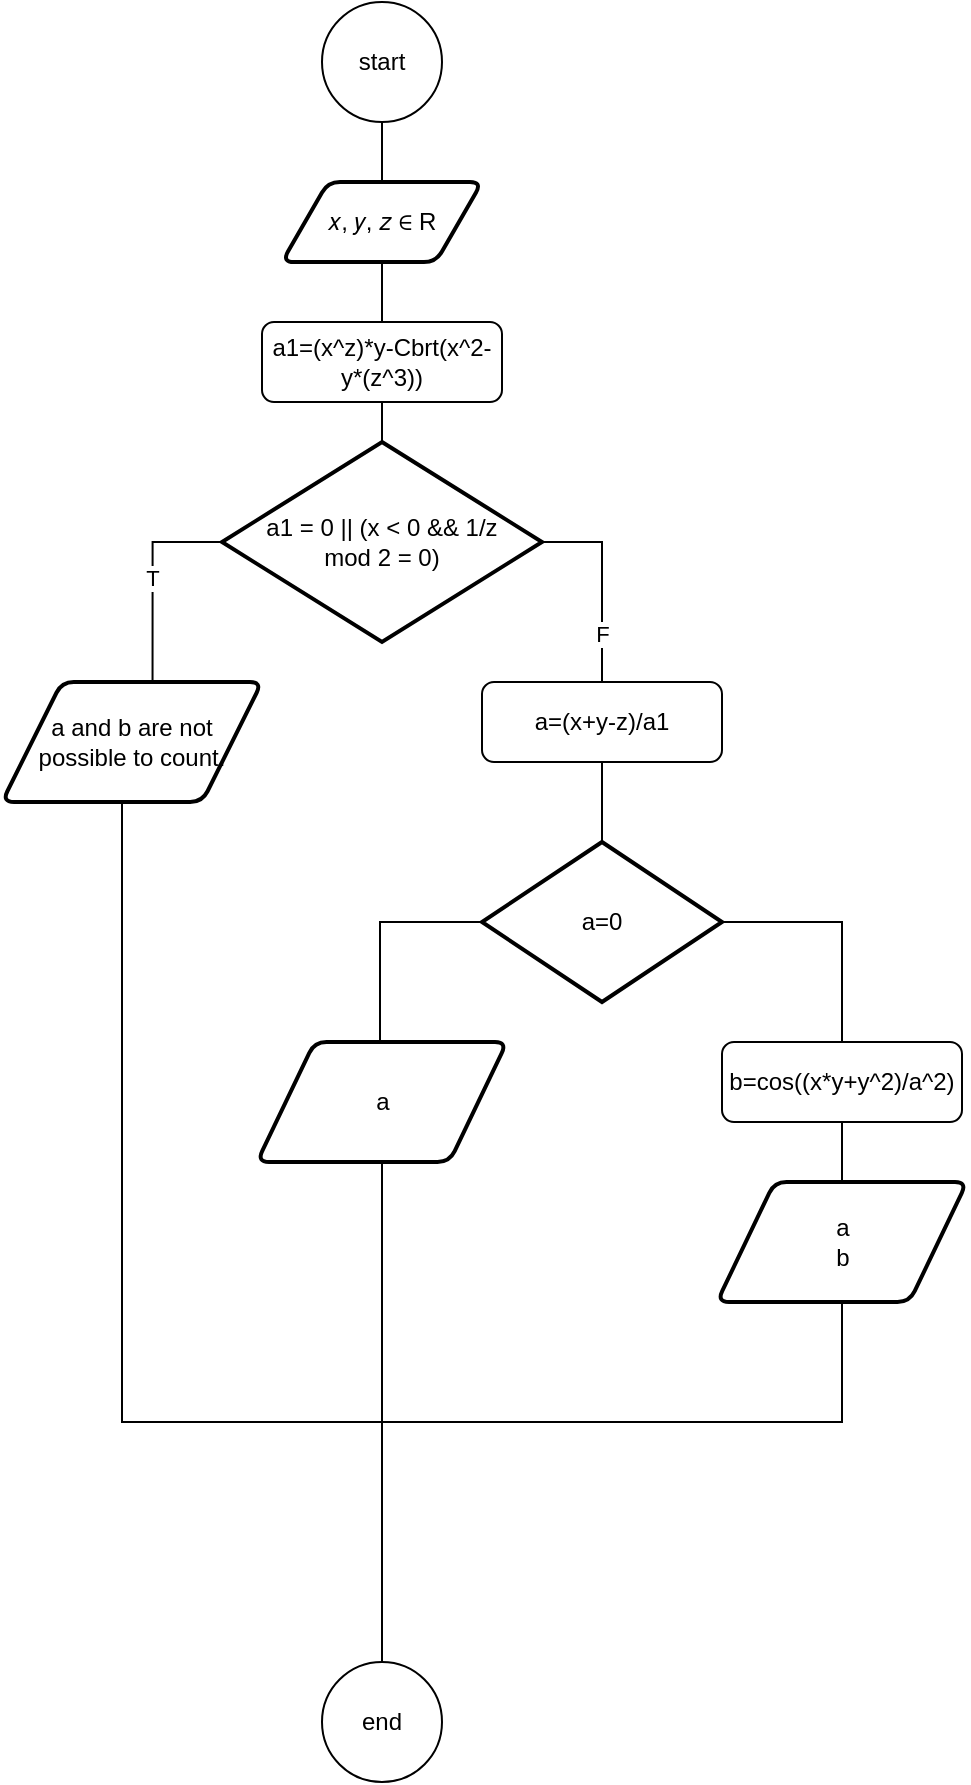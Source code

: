 <mxfile version="15.4.0" type="device" pages="2"><diagram id="MU-m23rfAiFJdFsffINM" name="Page-1"><mxGraphModel dx="768" dy="482" grid="1" gridSize="10" guides="1" tooltips="1" connect="1" arrows="1" fold="1" page="1" pageScale="1" pageWidth="850" pageHeight="1100" math="0" shadow="0"><root><mxCell id="0"/><mxCell id="1" parent="0"/><mxCell id="2TCXu4S36zcWxt1Dz5-f-3" value="" style="edgeStyle=orthogonalEdgeStyle;rounded=0;orthogonalLoop=1;jettySize=auto;html=1;endArrow=none;endFill=0;" parent="1" source="2TCXu4S36zcWxt1Dz5-f-1" target="2TCXu4S36zcWxt1Dz5-f-2" edge="1"><mxGeometry relative="1" as="geometry"/></mxCell><mxCell id="2TCXu4S36zcWxt1Dz5-f-1" value="start" style="ellipse;whiteSpace=wrap;html=1;aspect=fixed;" parent="1" vertex="1"><mxGeometry x="240" y="20" width="60" height="60" as="geometry"/></mxCell><mxCell id="2TCXu4S36zcWxt1Dz5-f-2" value="𝑥, 𝑦, 𝑧 ∈ R" style="shape=parallelogram;html=1;strokeWidth=2;perimeter=parallelogramPerimeter;whiteSpace=wrap;rounded=1;arcSize=12;size=0.23;" parent="1" vertex="1"><mxGeometry x="220" y="110" width="100" height="40" as="geometry"/></mxCell><mxCell id="2TCXu4S36zcWxt1Dz5-f-8" value="" style="edgeStyle=orthogonalEdgeStyle;rounded=0;orthogonalLoop=1;jettySize=auto;html=1;endArrow=none;endFill=0;" parent="1" source="2TCXu4S36zcWxt1Dz5-f-4" target="2TCXu4S36zcWxt1Dz5-f-6" edge="1"><mxGeometry relative="1" as="geometry"/></mxCell><mxCell id="2TCXu4S36zcWxt1Dz5-f-13" value="F" style="edgeStyle=orthogonalEdgeStyle;rounded=0;orthogonalLoop=1;jettySize=auto;html=1;entryX=0.589;entryY=0.033;entryDx=0;entryDy=0;entryPerimeter=0;endArrow=none;endFill=0;" parent="1" source="2TCXu4S36zcWxt1Dz5-f-4" target="2TCXu4S36zcWxt1Dz5-f-11" edge="1"><mxGeometry relative="1" as="geometry"><Array as="points"><mxPoint x="380" y="290"/><mxPoint x="380" y="381"/><mxPoint x="391" y="381"/></Array></mxGeometry></mxCell><mxCell id="2TCXu4S36zcWxt1Dz5-f-17" value="T" style="edgeStyle=orthogonalEdgeStyle;rounded=0;orthogonalLoop=1;jettySize=auto;html=1;entryX=0.579;entryY=0.022;entryDx=0;entryDy=0;entryPerimeter=0;endArrow=none;endFill=0;" parent="1" source="2TCXu4S36zcWxt1Dz5-f-4" target="2TCXu4S36zcWxt1Dz5-f-9" edge="1"><mxGeometry relative="1" as="geometry"><Array as="points"><mxPoint x="155" y="290"/></Array></mxGeometry></mxCell><mxCell id="2TCXu4S36zcWxt1Dz5-f-4" value="a1 = 0 || (x &amp;lt; 0 &amp;amp;&amp;amp; 1/z &lt;br&gt;mod 2 = 0)" style="strokeWidth=2;html=1;shape=mxgraph.flowchart.decision;whiteSpace=wrap;" parent="1" vertex="1"><mxGeometry x="190" y="240" width="160" height="100" as="geometry"/></mxCell><mxCell id="2TCXu4S36zcWxt1Dz5-f-7" value="" style="edgeStyle=orthogonalEdgeStyle;rounded=0;orthogonalLoop=1;jettySize=auto;html=1;endArrow=none;endFill=0;" parent="1" source="2TCXu4S36zcWxt1Dz5-f-6" target="2TCXu4S36zcWxt1Dz5-f-2" edge="1"><mxGeometry relative="1" as="geometry"/></mxCell><mxCell id="2TCXu4S36zcWxt1Dz5-f-6" value="a1=(x^z)*y-Cbrt(x^2-y*(z^3))" style="rounded=1;whiteSpace=wrap;html=1;" parent="1" vertex="1"><mxGeometry x="210" y="180" width="120" height="40" as="geometry"/></mxCell><mxCell id="2TCXu4S36zcWxt1Dz5-f-26" style="edgeStyle=orthogonalEdgeStyle;rounded=0;orthogonalLoop=1;jettySize=auto;html=1;endArrow=none;endFill=0;" parent="1" source="2TCXu4S36zcWxt1Dz5-f-9" target="2TCXu4S36zcWxt1Dz5-f-22" edge="1"><mxGeometry relative="1" as="geometry"><Array as="points"><mxPoint x="140" y="730"/><mxPoint x="270" y="730"/></Array></mxGeometry></mxCell><mxCell id="2TCXu4S36zcWxt1Dz5-f-9" value="a and b are not possible to count." style="shape=parallelogram;html=1;strokeWidth=2;perimeter=parallelogramPerimeter;whiteSpace=wrap;rounded=1;arcSize=12;size=0.23;" parent="1" vertex="1"><mxGeometry x="80" y="360" width="130" height="60" as="geometry"/></mxCell><mxCell id="2TCXu4S36zcWxt1Dz5-f-27" style="edgeStyle=orthogonalEdgeStyle;rounded=0;orthogonalLoop=1;jettySize=auto;html=1;entryX=0.5;entryY=0;entryDx=0;entryDy=0;endArrow=none;endFill=0;" parent="1" source="2TCXu4S36zcWxt1Dz5-f-10" target="2TCXu4S36zcWxt1Dz5-f-22" edge="1"><mxGeometry relative="1" as="geometry"><Array as="points"><mxPoint x="500" y="730"/><mxPoint x="270" y="730"/></Array></mxGeometry></mxCell><mxCell id="2TCXu4S36zcWxt1Dz5-f-10" value="a&lt;br&gt;b" style="shape=parallelogram;html=1;strokeWidth=2;perimeter=parallelogramPerimeter;whiteSpace=wrap;rounded=1;arcSize=12;size=0.23;" parent="1" vertex="1"><mxGeometry x="437.5" y="610" width="125" height="60" as="geometry"/></mxCell><mxCell id="2TCXu4S36zcWxt1Dz5-f-16" value="" style="edgeStyle=orthogonalEdgeStyle;rounded=0;orthogonalLoop=1;jettySize=auto;html=1;endArrow=none;endFill=0;" parent="1" source="2TCXu4S36zcWxt1Dz5-f-11" target="2TCXu4S36zcWxt1Dz5-f-15" edge="1"><mxGeometry relative="1" as="geometry"/></mxCell><mxCell id="2TCXu4S36zcWxt1Dz5-f-11" value="a=(x+y-z)/a1" style="rounded=1;whiteSpace=wrap;html=1;" parent="1" vertex="1"><mxGeometry x="320" y="360" width="120" height="40" as="geometry"/></mxCell><mxCell id="2TCXu4S36zcWxt1Dz5-f-23" style="edgeStyle=orthogonalEdgeStyle;rounded=0;orthogonalLoop=1;jettySize=auto;html=1;entryX=0.5;entryY=0;entryDx=0;entryDy=0;endArrow=none;endFill=0;" parent="1" source="2TCXu4S36zcWxt1Dz5-f-14" target="2TCXu4S36zcWxt1Dz5-f-22" edge="1"><mxGeometry relative="1" as="geometry"><Array as="points"><mxPoint x="270" y="840"/><mxPoint x="270" y="840"/></Array></mxGeometry></mxCell><mxCell id="2TCXu4S36zcWxt1Dz5-f-14" value="a" style="shape=parallelogram;html=1;strokeWidth=2;perimeter=parallelogramPerimeter;whiteSpace=wrap;rounded=1;arcSize=12;size=0.23;" parent="1" vertex="1"><mxGeometry x="207.5" y="540" width="125" height="60" as="geometry"/></mxCell><mxCell id="2TCXu4S36zcWxt1Dz5-f-18" style="edgeStyle=orthogonalEdgeStyle;rounded=0;orthogonalLoop=1;jettySize=auto;html=1;entryX=0.595;entryY=0;entryDx=0;entryDy=0;entryPerimeter=0;endArrow=none;endFill=0;" parent="1" source="2TCXu4S36zcWxt1Dz5-f-15" target="2TCXu4S36zcWxt1Dz5-f-14" edge="1"><mxGeometry relative="1" as="geometry"><Array as="points"><mxPoint x="269" y="480"/></Array></mxGeometry></mxCell><mxCell id="2TCXu4S36zcWxt1Dz5-f-20" style="edgeStyle=orthogonalEdgeStyle;rounded=0;orthogonalLoop=1;jettySize=auto;html=1;entryX=0.5;entryY=0;entryDx=0;entryDy=0;endArrow=none;endFill=0;" parent="1" source="2TCXu4S36zcWxt1Dz5-f-15" target="2TCXu4S36zcWxt1Dz5-f-19" edge="1"><mxGeometry relative="1" as="geometry"><Array as="points"><mxPoint x="500" y="480"/></Array></mxGeometry></mxCell><mxCell id="2TCXu4S36zcWxt1Dz5-f-15" value="a=0" style="strokeWidth=2;html=1;shape=mxgraph.flowchart.decision;whiteSpace=wrap;" parent="1" vertex="1"><mxGeometry x="320" y="440" width="120" height="80" as="geometry"/></mxCell><mxCell id="2TCXu4S36zcWxt1Dz5-f-21" value="" style="edgeStyle=orthogonalEdgeStyle;rounded=0;orthogonalLoop=1;jettySize=auto;html=1;endArrow=none;endFill=0;" parent="1" source="2TCXu4S36zcWxt1Dz5-f-19" target="2TCXu4S36zcWxt1Dz5-f-10" edge="1"><mxGeometry relative="1" as="geometry"/></mxCell><mxCell id="2TCXu4S36zcWxt1Dz5-f-19" value="b=cos((x*y+y^2)/a^2)" style="rounded=1;whiteSpace=wrap;html=1;" parent="1" vertex="1"><mxGeometry x="440" y="540" width="120" height="40" as="geometry"/></mxCell><mxCell id="2TCXu4S36zcWxt1Dz5-f-22" value="end" style="ellipse;whiteSpace=wrap;html=1;aspect=fixed;" parent="1" vertex="1"><mxGeometry x="240" y="850" width="60" height="60" as="geometry"/></mxCell></root></mxGraphModel></diagram><diagram id="euLcxx2mQepriZrTO9SU" name="Page-2"><mxGraphModel dx="782" dy="497" grid="1" gridSize="10" guides="1" tooltips="1" connect="1" arrows="1" fold="1" page="1" pageScale="1" pageWidth="850" pageHeight="1100" math="0" shadow="0"><root><mxCell id="Y0sjtifXvX3e3eXYDPva-0"/><mxCell id="Y0sjtifXvX3e3eXYDPva-1" parent="Y0sjtifXvX3e3eXYDPva-0"/><mxCell id="Y0sjtifXvX3e3eXYDPva-2" value="start" style="ellipse;whiteSpace=wrap;html=1;aspect=fixed;" vertex="1" parent="Y0sjtifXvX3e3eXYDPva-1"><mxGeometry x="290" y="10" width="60" height="60" as="geometry"/></mxCell><mxCell id="Y0sjtifXvX3e3eXYDPva-9" value="" style="edgeStyle=orthogonalEdgeStyle;rounded=0;orthogonalLoop=1;jettySize=auto;html=1;endArrow=none;endFill=0;" edge="1" parent="Y0sjtifXvX3e3eXYDPva-1" source="Y0sjtifXvX3e3eXYDPva-3" target="Y0sjtifXvX3e3eXYDPva-4"><mxGeometry relative="1" as="geometry"/></mxCell><mxCell id="Y0sjtifXvX3e3eXYDPva-3" value="n = 10&lt;br&gt;n &amp;lt;= 99&lt;br&gt;n++" style="shape=hexagon;perimeter=hexagonPerimeter2;whiteSpace=wrap;html=1;fixedSize=1;" vertex="1" parent="Y0sjtifXvX3e3eXYDPva-1"><mxGeometry x="260" y="160" width="120" height="80" as="geometry"/></mxCell><mxCell id="Y0sjtifXvX3e3eXYDPva-5" value="" style="edgeStyle=orthogonalEdgeStyle;rounded=0;orthogonalLoop=1;jettySize=auto;html=1;endArrow=none;endFill=0;" edge="1" parent="Y0sjtifXvX3e3eXYDPva-1" source="Y0sjtifXvX3e3eXYDPva-4" target="Y0sjtifXvX3e3eXYDPva-2"><mxGeometry relative="1" as="geometry"/></mxCell><mxCell id="Y0sjtifXvX3e3eXYDPva-4" value="temp = 0" style="rounded=1;whiteSpace=wrap;html=1;" vertex="1" parent="Y0sjtifXvX3e3eXYDPva-1"><mxGeometry x="260" y="80" width="120" height="40" as="geometry"/></mxCell><mxCell id="Y0sjtifXvX3e3eXYDPva-6" value="n = 100&lt;br&gt;n &amp;lt;= 999&lt;br&gt;n++" style="shape=hexagon;perimeter=hexagonPerimeter2;whiteSpace=wrap;html=1;fixedSize=1;" vertex="1" parent="Y0sjtifXvX3e3eXYDPva-1"><mxGeometry x="260" y="550" width="120" height="80" as="geometry"/></mxCell><mxCell id="Y0sjtifXvX3e3eXYDPva-11" value="" style="edgeStyle=orthogonalEdgeStyle;rounded=0;orthogonalLoop=1;jettySize=auto;html=1;endArrow=none;endFill=0;" edge="1" parent="Y0sjtifXvX3e3eXYDPva-1" source="Y0sjtifXvX3e3eXYDPva-10" target="Y0sjtifXvX3e3eXYDPva-3"><mxGeometry relative="1" as="geometry"/></mxCell><mxCell id="Y0sjtifXvX3e3eXYDPva-10" value="temp = (n/10)^2+(n%10)^2" style="rounded=1;whiteSpace=wrap;html=1;" vertex="1" parent="Y0sjtifXvX3e3eXYDPva-1"><mxGeometry x="260" y="260" width="120" height="40" as="geometry"/></mxCell><mxCell id="Y0sjtifXvX3e3eXYDPva-13" value="" style="edgeStyle=orthogonalEdgeStyle;rounded=0;orthogonalLoop=1;jettySize=auto;html=1;endArrow=none;endFill=0;" edge="1" parent="Y0sjtifXvX3e3eXYDPva-1" source="Y0sjtifXvX3e3eXYDPva-12" target="Y0sjtifXvX3e3eXYDPva-10"><mxGeometry relative="1" as="geometry"/></mxCell><mxCell id="Y0sjtifXvX3e3eXYDPva-15" value="F" style="edgeStyle=orthogonalEdgeStyle;rounded=0;orthogonalLoop=1;jettySize=auto;html=1;entryX=0.5;entryY=0;entryDx=0;entryDy=0;endArrow=none;endFill=0;" edge="1" parent="Y0sjtifXvX3e3eXYDPva-1" source="Y0sjtifXvX3e3eXYDPva-12" target="Y0sjtifXvX3e3eXYDPva-16"><mxGeometry relative="1" as="geometry"><mxPoint x="400" y="540" as="targetPoint"/><Array as="points"><mxPoint x="320" y="410"/><mxPoint x="400" y="410"/><mxPoint x="400" y="480"/></Array></mxGeometry></mxCell><mxCell id="Y0sjtifXvX3e3eXYDPva-19" value="T" style="edgeStyle=orthogonalEdgeStyle;rounded=0;orthogonalLoop=1;jettySize=auto;html=1;entryX=0.5;entryY=0;entryDx=0;entryDy=0;endArrow=none;endFill=0;" edge="1" parent="Y0sjtifXvX3e3eXYDPva-1" source="Y0sjtifXvX3e3eXYDPva-12" target="Y0sjtifXvX3e3eXYDPva-18"><mxGeometry relative="1" as="geometry"><Array as="points"><mxPoint x="320" y="410"/><mxPoint x="245" y="410"/><mxPoint x="245" y="430"/></Array></mxGeometry></mxCell><mxCell id="Y0sjtifXvX3e3eXYDPva-12" value="temp = n" style="strokeWidth=2;html=1;shape=mxgraph.flowchart.decision;whiteSpace=wrap;" vertex="1" parent="Y0sjtifXvX3e3eXYDPva-1"><mxGeometry x="260" y="320" width="120" height="80" as="geometry"/></mxCell><mxCell id="Y0sjtifXvX3e3eXYDPva-25" style="edgeStyle=orthogonalEdgeStyle;rounded=0;orthogonalLoop=1;jettySize=auto;html=1;entryX=0.5;entryY=0;entryDx=0;entryDy=0;endArrow=none;endFill=0;" edge="1" parent="Y0sjtifXvX3e3eXYDPva-1" source="Y0sjtifXvX3e3eXYDPva-16" target="Y0sjtifXvX3e3eXYDPva-6"><mxGeometry relative="1" as="geometry"><Array as="points"><mxPoint x="397" y="520"/><mxPoint x="320" y="520"/></Array></mxGeometry></mxCell><mxCell id="Y0sjtifXvX3e3eXYDPva-16" value="1" style="ellipse;whiteSpace=wrap;html=1;aspect=fixed;" vertex="1" parent="Y0sjtifXvX3e3eXYDPva-1"><mxGeometry x="378.5" y="470" width="33" height="33" as="geometry"/></mxCell><mxCell id="Y0sjtifXvX3e3eXYDPva-18" value="n" style="shape=parallelogram;html=1;strokeWidth=2;perimeter=parallelogramPerimeter;whiteSpace=wrap;rounded=1;arcSize=12;size=0.23;" vertex="1" parent="Y0sjtifXvX3e3eXYDPva-1"><mxGeometry x="210" y="420" width="80" height="38" as="geometry"/></mxCell><mxCell id="Y0sjtifXvX3e3eXYDPva-21" value="" style="edgeStyle=orthogonalEdgeStyle;rounded=0;orthogonalLoop=1;jettySize=auto;html=1;endArrow=none;endFill=0;" edge="1" parent="Y0sjtifXvX3e3eXYDPva-1" source="Y0sjtifXvX3e3eXYDPva-20" target="Y0sjtifXvX3e3eXYDPva-18"><mxGeometry relative="1" as="geometry"/></mxCell><mxCell id="Y0sjtifXvX3e3eXYDPva-24" style="edgeStyle=orthogonalEdgeStyle;rounded=0;orthogonalLoop=1;jettySize=auto;html=1;entryX=0.5;entryY=0;entryDx=0;entryDy=0;endArrow=none;endFill=0;" edge="1" parent="Y0sjtifXvX3e3eXYDPva-1" source="Y0sjtifXvX3e3eXYDPva-20" target="Y0sjtifXvX3e3eXYDPva-6"><mxGeometry relative="1" as="geometry"><Array as="points"><mxPoint x="245" y="520"/><mxPoint x="320" y="520"/></Array></mxGeometry></mxCell><mxCell id="Y0sjtifXvX3e3eXYDPva-20" value="1" style="ellipse;whiteSpace=wrap;html=1;aspect=fixed;" vertex="1" parent="Y0sjtifXvX3e3eXYDPva-1"><mxGeometry x="235" y="470" width="30" height="30" as="geometry"/></mxCell><mxCell id="Y0sjtifXvX3e3eXYDPva-23" value="" style="edgeStyle=orthogonalEdgeStyle;rounded=0;orthogonalLoop=1;jettySize=auto;html=1;endArrow=none;endFill=0;" edge="1" parent="Y0sjtifXvX3e3eXYDPva-1" source="Y0sjtifXvX3e3eXYDPva-22" target="Y0sjtifXvX3e3eXYDPva-4"><mxGeometry relative="1" as="geometry"><Array as="points"><mxPoint x="255" y="150"/><mxPoint x="320" y="150"/></Array></mxGeometry></mxCell><mxCell id="Y0sjtifXvX3e3eXYDPva-22" value="1" style="ellipse;whiteSpace=wrap;html=1;aspect=fixed;" vertex="1" parent="Y0sjtifXvX3e3eXYDPva-1"><mxGeometry x="228.5" y="130" width="30" height="30" as="geometry"/></mxCell><mxCell id="Y0sjtifXvX3e3eXYDPva-27" value="" style="edgeStyle=orthogonalEdgeStyle;rounded=0;orthogonalLoop=1;jettySize=auto;html=1;endArrow=none;endFill=0;" edge="1" parent="Y0sjtifXvX3e3eXYDPva-1" source="Y0sjtifXvX3e3eXYDPva-26" target="Y0sjtifXvX3e3eXYDPva-6"><mxGeometry relative="1" as="geometry"/></mxCell><mxCell id="Y0sjtifXvX3e3eXYDPva-26" value="x1 = n/100&lt;br&gt;x2 = n-100*x1" style="rounded=1;whiteSpace=wrap;html=1;" vertex="1" parent="Y0sjtifXvX3e3eXYDPva-1"><mxGeometry x="250" y="640" width="140" height="40" as="geometry"/></mxCell><mxCell id="Y0sjtifXvX3e3eXYDPva-29" value="" style="edgeStyle=orthogonalEdgeStyle;rounded=0;orthogonalLoop=1;jettySize=auto;html=1;endArrow=none;endFill=0;" edge="1" parent="Y0sjtifXvX3e3eXYDPva-1" source="Y0sjtifXvX3e3eXYDPva-28" target="Y0sjtifXvX3e3eXYDPva-26"><mxGeometry relative="1" as="geometry"/></mxCell><mxCell id="Y0sjtifXvX3e3eXYDPva-28" value="temp = x1^3+(x2/10)^3+(x2%10)^3" style="rounded=1;whiteSpace=wrap;html=1;" vertex="1" parent="Y0sjtifXvX3e3eXYDPva-1"><mxGeometry x="258.5" y="700" width="120" height="40" as="geometry"/></mxCell><mxCell id="Y0sjtifXvX3e3eXYDPva-36" value="" style="edgeStyle=orthogonalEdgeStyle;rounded=0;orthogonalLoop=1;jettySize=auto;html=1;endArrow=none;endFill=0;" edge="1" parent="Y0sjtifXvX3e3eXYDPva-1" source="Y0sjtifXvX3e3eXYDPva-32" target="Y0sjtifXvX3e3eXYDPva-28"><mxGeometry relative="1" as="geometry"/></mxCell><mxCell id="Y0sjtifXvX3e3eXYDPva-44" value="T" style="edgeStyle=orthogonalEdgeStyle;rounded=0;orthogonalLoop=1;jettySize=auto;html=1;entryX=0.5;entryY=0;entryDx=0;entryDy=0;endArrow=none;endFill=0;" edge="1" parent="Y0sjtifXvX3e3eXYDPva-1" source="Y0sjtifXvX3e3eXYDPva-32" target="Y0sjtifXvX3e3eXYDPva-37"><mxGeometry relative="1" as="geometry"><Array as="points"><mxPoint x="230" y="800"/></Array></mxGeometry></mxCell><mxCell id="Y0sjtifXvX3e3eXYDPva-45" value="F" style="edgeStyle=orthogonalEdgeStyle;rounded=0;orthogonalLoop=1;jettySize=auto;html=1;entryX=0.5;entryY=0;entryDx=0;entryDy=0;endArrow=none;endFill=0;" edge="1" parent="Y0sjtifXvX3e3eXYDPva-1" source="Y0sjtifXvX3e3eXYDPva-32" target="Y0sjtifXvX3e3eXYDPva-33"><mxGeometry relative="1" as="geometry"><Array as="points"><mxPoint x="397" y="800"/><mxPoint x="397" y="860"/></Array></mxGeometry></mxCell><mxCell id="Y0sjtifXvX3e3eXYDPva-32" value="temp = n" style="strokeWidth=2;html=1;shape=mxgraph.flowchart.decision;whiteSpace=wrap;" vertex="1" parent="Y0sjtifXvX3e3eXYDPva-1"><mxGeometry x="258.5" y="760" width="120" height="80" as="geometry"/></mxCell><mxCell id="Y0sjtifXvX3e3eXYDPva-51" style="edgeStyle=orthogonalEdgeStyle;rounded=0;orthogonalLoop=1;jettySize=auto;html=1;entryX=0.5;entryY=0;entryDx=0;entryDy=0;endArrow=none;endFill=0;" edge="1" parent="Y0sjtifXvX3e3eXYDPva-1" source="Y0sjtifXvX3e3eXYDPva-33" target="Y0sjtifXvX3e3eXYDPva-48"><mxGeometry relative="1" as="geometry"><Array as="points"><mxPoint x="397" y="910"/><mxPoint x="319" y="910"/></Array></mxGeometry></mxCell><mxCell id="Y0sjtifXvX3e3eXYDPva-33" value="2" style="ellipse;whiteSpace=wrap;html=1;aspect=fixed;" vertex="1" parent="Y0sjtifXvX3e3eXYDPva-1"><mxGeometry x="380" y="867" width="33" height="33" as="geometry"/></mxCell><mxCell id="Y0sjtifXvX3e3eXYDPva-39" value="" style="edgeStyle=orthogonalEdgeStyle;rounded=0;orthogonalLoop=1;jettySize=auto;html=1;endArrow=none;endFill=0;" edge="1" parent="Y0sjtifXvX3e3eXYDPva-1" source="Y0sjtifXvX3e3eXYDPva-35" target="Y0sjtifXvX3e3eXYDPva-37"><mxGeometry relative="1" as="geometry"/></mxCell><mxCell id="Y0sjtifXvX3e3eXYDPva-49" style="edgeStyle=orthogonalEdgeStyle;rounded=0;orthogonalLoop=1;jettySize=auto;html=1;entryX=0.5;entryY=0;entryDx=0;entryDy=0;endArrow=none;endFill=0;" edge="1" parent="Y0sjtifXvX3e3eXYDPva-1" source="Y0sjtifXvX3e3eXYDPva-35" target="Y0sjtifXvX3e3eXYDPva-48"><mxGeometry relative="1" as="geometry"><Array as="points"><mxPoint x="230" y="910"/><mxPoint x="319" y="910"/></Array></mxGeometry></mxCell><mxCell id="Y0sjtifXvX3e3eXYDPva-35" value="2" style="ellipse;whiteSpace=wrap;html=1;aspect=fixed;" vertex="1" parent="Y0sjtifXvX3e3eXYDPva-1"><mxGeometry x="215" y="870" width="30" height="30" as="geometry"/></mxCell><mxCell id="Y0sjtifXvX3e3eXYDPva-37" value="n" style="shape=parallelogram;html=1;strokeWidth=2;perimeter=parallelogramPerimeter;whiteSpace=wrap;rounded=1;arcSize=12;size=0.23;" vertex="1" parent="Y0sjtifXvX3e3eXYDPva-1"><mxGeometry x="190" y="820" width="80" height="38" as="geometry"/></mxCell><mxCell id="Y0sjtifXvX3e3eXYDPva-47" style="edgeStyle=orthogonalEdgeStyle;rounded=0;orthogonalLoop=1;jettySize=auto;html=1;endArrow=none;endFill=0;" edge="1" parent="Y0sjtifXvX3e3eXYDPva-1" source="Y0sjtifXvX3e3eXYDPva-46"><mxGeometry relative="1" as="geometry"><mxPoint x="320" y="535" as="targetPoint"/></mxGeometry></mxCell><mxCell id="Y0sjtifXvX3e3eXYDPva-46" value="2" style="ellipse;whiteSpace=wrap;html=1;aspect=fixed;" vertex="1" parent="Y0sjtifXvX3e3eXYDPva-1"><mxGeometry x="205" y="520" width="30" height="30" as="geometry"/></mxCell><mxCell id="Y0sjtifXvX3e3eXYDPva-53" value="" style="edgeStyle=orthogonalEdgeStyle;rounded=0;orthogonalLoop=1;jettySize=auto;html=1;endArrow=none;endFill=0;" edge="1" parent="Y0sjtifXvX3e3eXYDPva-1" source="Y0sjtifXvX3e3eXYDPva-48" target="Y0sjtifXvX3e3eXYDPva-52"><mxGeometry relative="1" as="geometry"/></mxCell><mxCell id="Y0sjtifXvX3e3eXYDPva-48" value="n = 10&lt;br&gt;n &amp;lt;= 99&lt;br&gt;n++" style="shape=hexagon;perimeter=hexagonPerimeter2;whiteSpace=wrap;html=1;fixedSize=1;" vertex="1" parent="Y0sjtifXvX3e3eXYDPva-1"><mxGeometry x="258.5" y="950" width="120" height="80" as="geometry"/></mxCell><mxCell id="Y0sjtifXvX3e3eXYDPva-52" value="x1 = n/1000&lt;br&gt;x2 =&amp;nbsp;(n - 1000 * x1) / 100&lt;br&gt;x3 = n - 1000 * x1 - 100 * x2" style="rounded=1;whiteSpace=wrap;html=1;" vertex="1" parent="Y0sjtifXvX3e3eXYDPva-1"><mxGeometry x="240" y="1040" width="160" height="60" as="geometry"/></mxCell><mxCell id="Y0sjtifXvX3e3eXYDPva-55" value="" style="edgeStyle=orthogonalEdgeStyle;rounded=0;orthogonalLoop=1;jettySize=auto;html=1;endArrow=none;endFill=0;" edge="1" parent="Y0sjtifXvX3e3eXYDPva-1" source="Y0sjtifXvX3e3eXYDPva-54" target="Y0sjtifXvX3e3eXYDPva-52"><mxGeometry relative="1" as="geometry"/></mxCell><mxCell id="Y0sjtifXvX3e3eXYDPva-54" value="temp = x1^4+x2^4+(x3/10)^4+(x3%10)^4" style="rounded=1;whiteSpace=wrap;html=1;" vertex="1" parent="Y0sjtifXvX3e3eXYDPva-1"><mxGeometry x="260" y="1120" width="120" height="40" as="geometry"/></mxCell><mxCell id="Y0sjtifXvX3e3eXYDPva-57" value="" style="edgeStyle=orthogonalEdgeStyle;rounded=0;orthogonalLoop=1;jettySize=auto;html=1;endArrow=none;endFill=0;" edge="1" parent="Y0sjtifXvX3e3eXYDPva-1" source="Y0sjtifXvX3e3eXYDPva-56" target="Y0sjtifXvX3e3eXYDPva-54"><mxGeometry relative="1" as="geometry"/></mxCell><mxCell id="Y0sjtifXvX3e3eXYDPva-63" style="edgeStyle=orthogonalEdgeStyle;rounded=0;orthogonalLoop=1;jettySize=auto;html=1;entryX=0.5;entryY=0;entryDx=0;entryDy=0;endArrow=none;endFill=0;" edge="1" parent="Y0sjtifXvX3e3eXYDPva-1" source="Y0sjtifXvX3e3eXYDPva-56" target="Y0sjtifXvX3e3eXYDPva-58"><mxGeometry relative="1" as="geometry"><Array as="points"><mxPoint x="244" y="1220"/></Array></mxGeometry></mxCell><mxCell id="Y0sjtifXvX3e3eXYDPva-64" style="edgeStyle=orthogonalEdgeStyle;rounded=0;orthogonalLoop=1;jettySize=auto;html=1;entryX=0.5;entryY=0;entryDx=0;entryDy=0;endArrow=none;endFill=0;" edge="1" parent="Y0sjtifXvX3e3eXYDPva-1" source="Y0sjtifXvX3e3eXYDPva-56" target="Y0sjtifXvX3e3eXYDPva-60"><mxGeometry relative="1" as="geometry"/></mxCell><mxCell id="Y0sjtifXvX3e3eXYDPva-56" value="temp = n" style="strokeWidth=2;html=1;shape=mxgraph.flowchart.decision;whiteSpace=wrap;" vertex="1" parent="Y0sjtifXvX3e3eXYDPva-1"><mxGeometry x="260" y="1180" width="120" height="80" as="geometry"/></mxCell><mxCell id="Y0sjtifXvX3e3eXYDPva-58" value="n" style="shape=parallelogram;html=1;strokeWidth=2;perimeter=parallelogramPerimeter;whiteSpace=wrap;rounded=1;arcSize=12;size=0.23;" vertex="1" parent="Y0sjtifXvX3e3eXYDPva-1"><mxGeometry x="203.5" y="1250" width="80" height="38" as="geometry"/></mxCell><mxCell id="Y0sjtifXvX3e3eXYDPva-62" value="" style="edgeStyle=orthogonalEdgeStyle;rounded=0;orthogonalLoop=1;jettySize=auto;html=1;endArrow=none;endFill=0;" edge="1" parent="Y0sjtifXvX3e3eXYDPva-1" source="Y0sjtifXvX3e3eXYDPva-59" target="Y0sjtifXvX3e3eXYDPva-58"><mxGeometry relative="1" as="geometry"/></mxCell><mxCell id="Y0sjtifXvX3e3eXYDPva-68" style="edgeStyle=orthogonalEdgeStyle;rounded=0;orthogonalLoop=1;jettySize=auto;html=1;entryX=0.5;entryY=0;entryDx=0;entryDy=0;endArrow=none;endFill=0;" edge="1" parent="Y0sjtifXvX3e3eXYDPva-1" source="Y0sjtifXvX3e3eXYDPva-59" target="Y0sjtifXvX3e3eXYDPva-67"><mxGeometry relative="1" as="geometry"><Array as="points"><mxPoint x="244" y="1360"/><mxPoint x="319" y="1360"/></Array></mxGeometry></mxCell><mxCell id="Y0sjtifXvX3e3eXYDPva-59" value="3" style="ellipse;whiteSpace=wrap;html=1;aspect=fixed;" vertex="1" parent="Y0sjtifXvX3e3eXYDPva-1"><mxGeometry x="228.5" y="1310" width="30" height="30" as="geometry"/></mxCell><mxCell id="Y0sjtifXvX3e3eXYDPva-69" style="edgeStyle=orthogonalEdgeStyle;rounded=0;orthogonalLoop=1;jettySize=auto;html=1;entryX=0.5;entryY=0;entryDx=0;entryDy=0;endArrow=none;endFill=0;" edge="1" parent="Y0sjtifXvX3e3eXYDPva-1" source="Y0sjtifXvX3e3eXYDPva-60" target="Y0sjtifXvX3e3eXYDPva-67"><mxGeometry relative="1" as="geometry"><Array as="points"><mxPoint x="405" y="1360"/><mxPoint x="319" y="1360"/></Array></mxGeometry></mxCell><mxCell id="Y0sjtifXvX3e3eXYDPva-60" value="3" style="ellipse;whiteSpace=wrap;html=1;aspect=fixed;" vertex="1" parent="Y0sjtifXvX3e3eXYDPva-1"><mxGeometry x="390" y="1310" width="30" height="30" as="geometry"/></mxCell><mxCell id="Y0sjtifXvX3e3eXYDPva-66" style="edgeStyle=orthogonalEdgeStyle;rounded=0;orthogonalLoop=1;jettySize=auto;html=1;endArrow=none;endFill=0;" edge="1" parent="Y0sjtifXvX3e3eXYDPva-1" source="Y0sjtifXvX3e3eXYDPva-65"><mxGeometry relative="1" as="geometry"><mxPoint x="320" y="935" as="targetPoint"/></mxGeometry></mxCell><mxCell id="Y0sjtifXvX3e3eXYDPva-65" value="3" style="ellipse;whiteSpace=wrap;html=1;aspect=fixed;" vertex="1" parent="Y0sjtifXvX3e3eXYDPva-1"><mxGeometry x="215" y="920" width="30" height="30" as="geometry"/></mxCell><mxCell id="Y0sjtifXvX3e3eXYDPva-67" value="end" style="ellipse;whiteSpace=wrap;html=1;aspect=fixed;" vertex="1" parent="Y0sjtifXvX3e3eXYDPva-1"><mxGeometry x="288.5" y="1400" width="60" height="60" as="geometry"/></mxCell></root></mxGraphModel></diagram></mxfile>